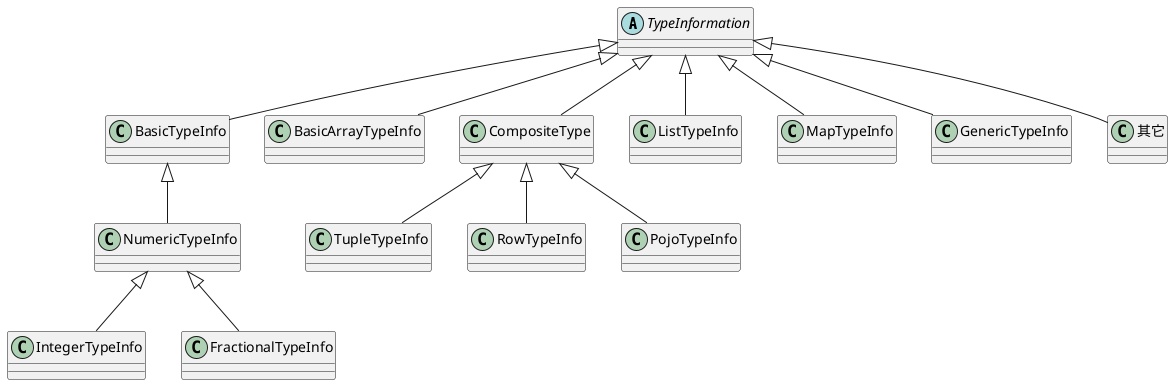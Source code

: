 @startuml
'https://plantuml.com/class-diagram

abstract class TypeInformation
class BasicTypeInfo
class BasicArrayTypeInfo
class CompositeType
class TupleTypeInfo
class RowTypeInfo
class PojoTypeInfo
class ListTypeInfo
class MapTypeInfo
class GenericTypeInfo
class NumericTypeInfo
class IntegerTypeInfo
class FractionalTypeInfo
class 其它

TypeInformation <|-- BasicTypeInfo
BasicTypeInfo <|-- NumericTypeInfo
NumericTypeInfo <|-- IntegerTypeInfo
NumericTypeInfo <|-- FractionalTypeInfo
TypeInformation <|-- BasicArrayTypeInfo
TypeInformation <|-- CompositeType
CompositeType <|-- TupleTypeInfo
CompositeType <|-- RowTypeInfo
CompositeType <|-- PojoTypeInfo
TypeInformation <|-- ListTypeInfo
TypeInformation <|-- MapTypeInfo
TypeInformation <|-- GenericTypeInfo
TypeInformation <|-- 其它




@enduml